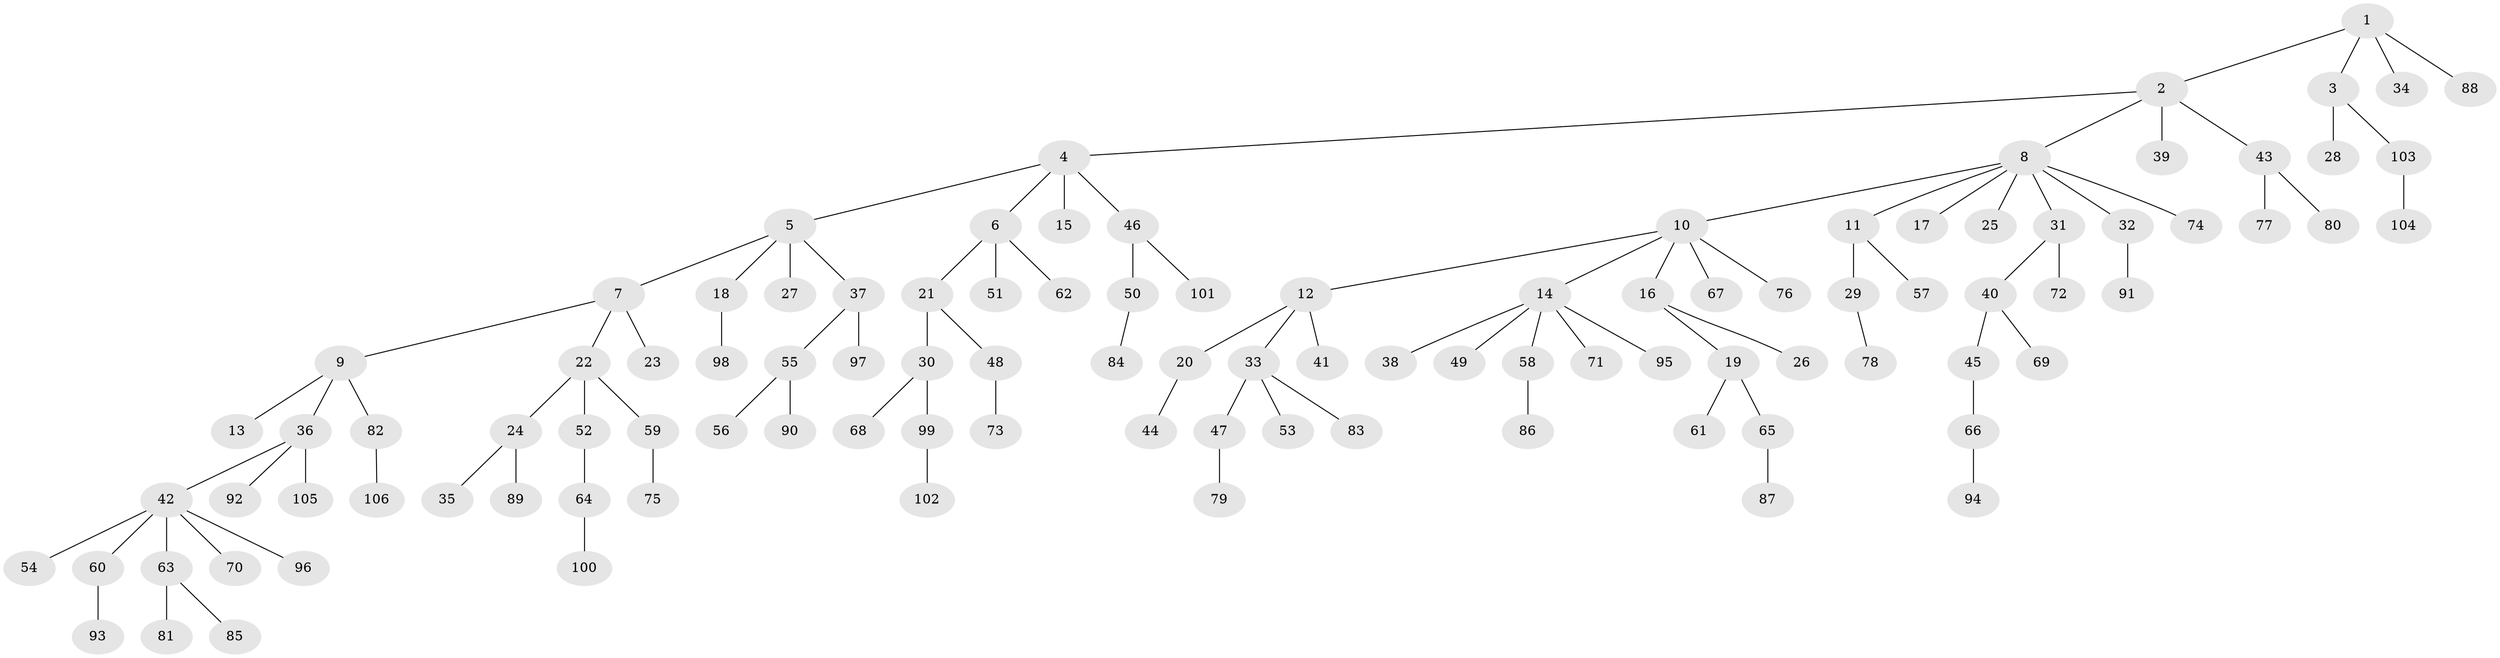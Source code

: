 // Generated by graph-tools (version 1.1) at 2025/26/03/09/25 03:26:33]
// undirected, 106 vertices, 105 edges
graph export_dot {
graph [start="1"]
  node [color=gray90,style=filled];
  1;
  2;
  3;
  4;
  5;
  6;
  7;
  8;
  9;
  10;
  11;
  12;
  13;
  14;
  15;
  16;
  17;
  18;
  19;
  20;
  21;
  22;
  23;
  24;
  25;
  26;
  27;
  28;
  29;
  30;
  31;
  32;
  33;
  34;
  35;
  36;
  37;
  38;
  39;
  40;
  41;
  42;
  43;
  44;
  45;
  46;
  47;
  48;
  49;
  50;
  51;
  52;
  53;
  54;
  55;
  56;
  57;
  58;
  59;
  60;
  61;
  62;
  63;
  64;
  65;
  66;
  67;
  68;
  69;
  70;
  71;
  72;
  73;
  74;
  75;
  76;
  77;
  78;
  79;
  80;
  81;
  82;
  83;
  84;
  85;
  86;
  87;
  88;
  89;
  90;
  91;
  92;
  93;
  94;
  95;
  96;
  97;
  98;
  99;
  100;
  101;
  102;
  103;
  104;
  105;
  106;
  1 -- 2;
  1 -- 3;
  1 -- 34;
  1 -- 88;
  2 -- 4;
  2 -- 8;
  2 -- 39;
  2 -- 43;
  3 -- 28;
  3 -- 103;
  4 -- 5;
  4 -- 6;
  4 -- 15;
  4 -- 46;
  5 -- 7;
  5 -- 18;
  5 -- 27;
  5 -- 37;
  6 -- 21;
  6 -- 51;
  6 -- 62;
  7 -- 9;
  7 -- 22;
  7 -- 23;
  8 -- 10;
  8 -- 11;
  8 -- 17;
  8 -- 25;
  8 -- 31;
  8 -- 32;
  8 -- 74;
  9 -- 13;
  9 -- 36;
  9 -- 82;
  10 -- 12;
  10 -- 14;
  10 -- 16;
  10 -- 67;
  10 -- 76;
  11 -- 29;
  11 -- 57;
  12 -- 20;
  12 -- 33;
  12 -- 41;
  14 -- 38;
  14 -- 49;
  14 -- 58;
  14 -- 71;
  14 -- 95;
  16 -- 19;
  16 -- 26;
  18 -- 98;
  19 -- 61;
  19 -- 65;
  20 -- 44;
  21 -- 30;
  21 -- 48;
  22 -- 24;
  22 -- 52;
  22 -- 59;
  24 -- 35;
  24 -- 89;
  29 -- 78;
  30 -- 68;
  30 -- 99;
  31 -- 40;
  31 -- 72;
  32 -- 91;
  33 -- 47;
  33 -- 53;
  33 -- 83;
  36 -- 42;
  36 -- 92;
  36 -- 105;
  37 -- 55;
  37 -- 97;
  40 -- 45;
  40 -- 69;
  42 -- 54;
  42 -- 60;
  42 -- 63;
  42 -- 70;
  42 -- 96;
  43 -- 77;
  43 -- 80;
  45 -- 66;
  46 -- 50;
  46 -- 101;
  47 -- 79;
  48 -- 73;
  50 -- 84;
  52 -- 64;
  55 -- 56;
  55 -- 90;
  58 -- 86;
  59 -- 75;
  60 -- 93;
  63 -- 81;
  63 -- 85;
  64 -- 100;
  65 -- 87;
  66 -- 94;
  82 -- 106;
  99 -- 102;
  103 -- 104;
}

